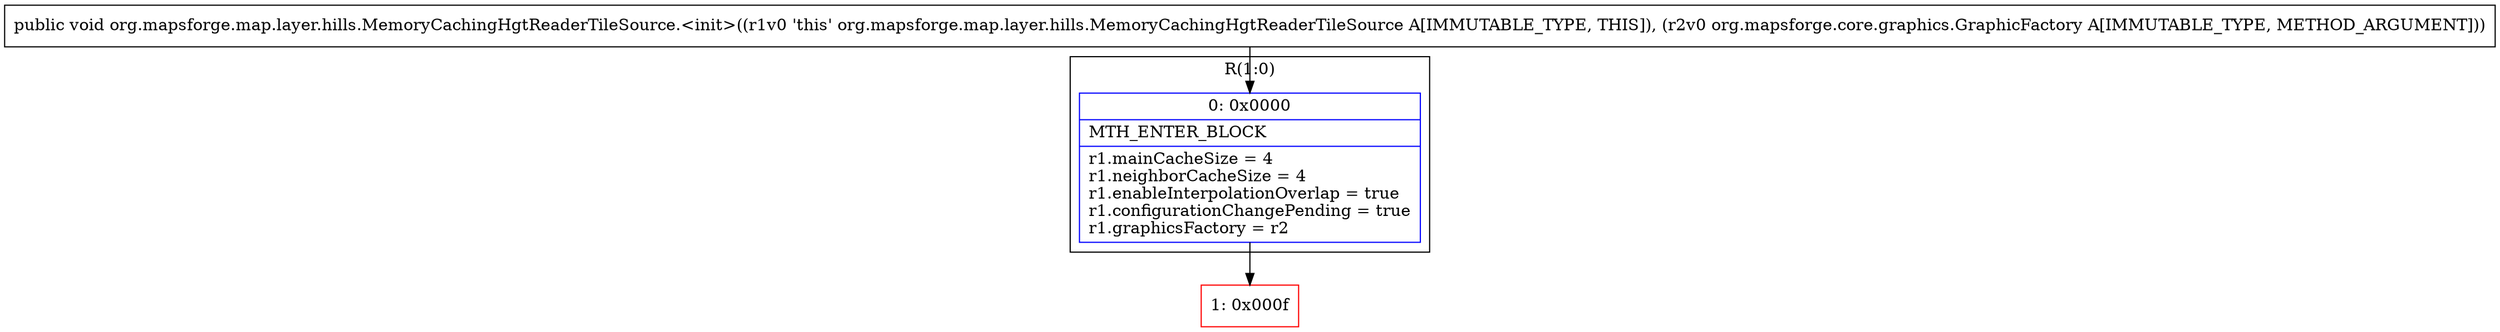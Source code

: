 digraph "CFG fororg.mapsforge.map.layer.hills.MemoryCachingHgtReaderTileSource.\<init\>(Lorg\/mapsforge\/core\/graphics\/GraphicFactory;)V" {
subgraph cluster_Region_922092373 {
label = "R(1:0)";
node [shape=record,color=blue];
Node_0 [shape=record,label="{0\:\ 0x0000|MTH_ENTER_BLOCK\l|r1.mainCacheSize = 4\lr1.neighborCacheSize = 4\lr1.enableInterpolationOverlap = true\lr1.configurationChangePending = true\lr1.graphicsFactory = r2\l}"];
}
Node_1 [shape=record,color=red,label="{1\:\ 0x000f}"];
MethodNode[shape=record,label="{public void org.mapsforge.map.layer.hills.MemoryCachingHgtReaderTileSource.\<init\>((r1v0 'this' org.mapsforge.map.layer.hills.MemoryCachingHgtReaderTileSource A[IMMUTABLE_TYPE, THIS]), (r2v0 org.mapsforge.core.graphics.GraphicFactory A[IMMUTABLE_TYPE, METHOD_ARGUMENT])) }"];
MethodNode -> Node_0;
Node_0 -> Node_1;
}

